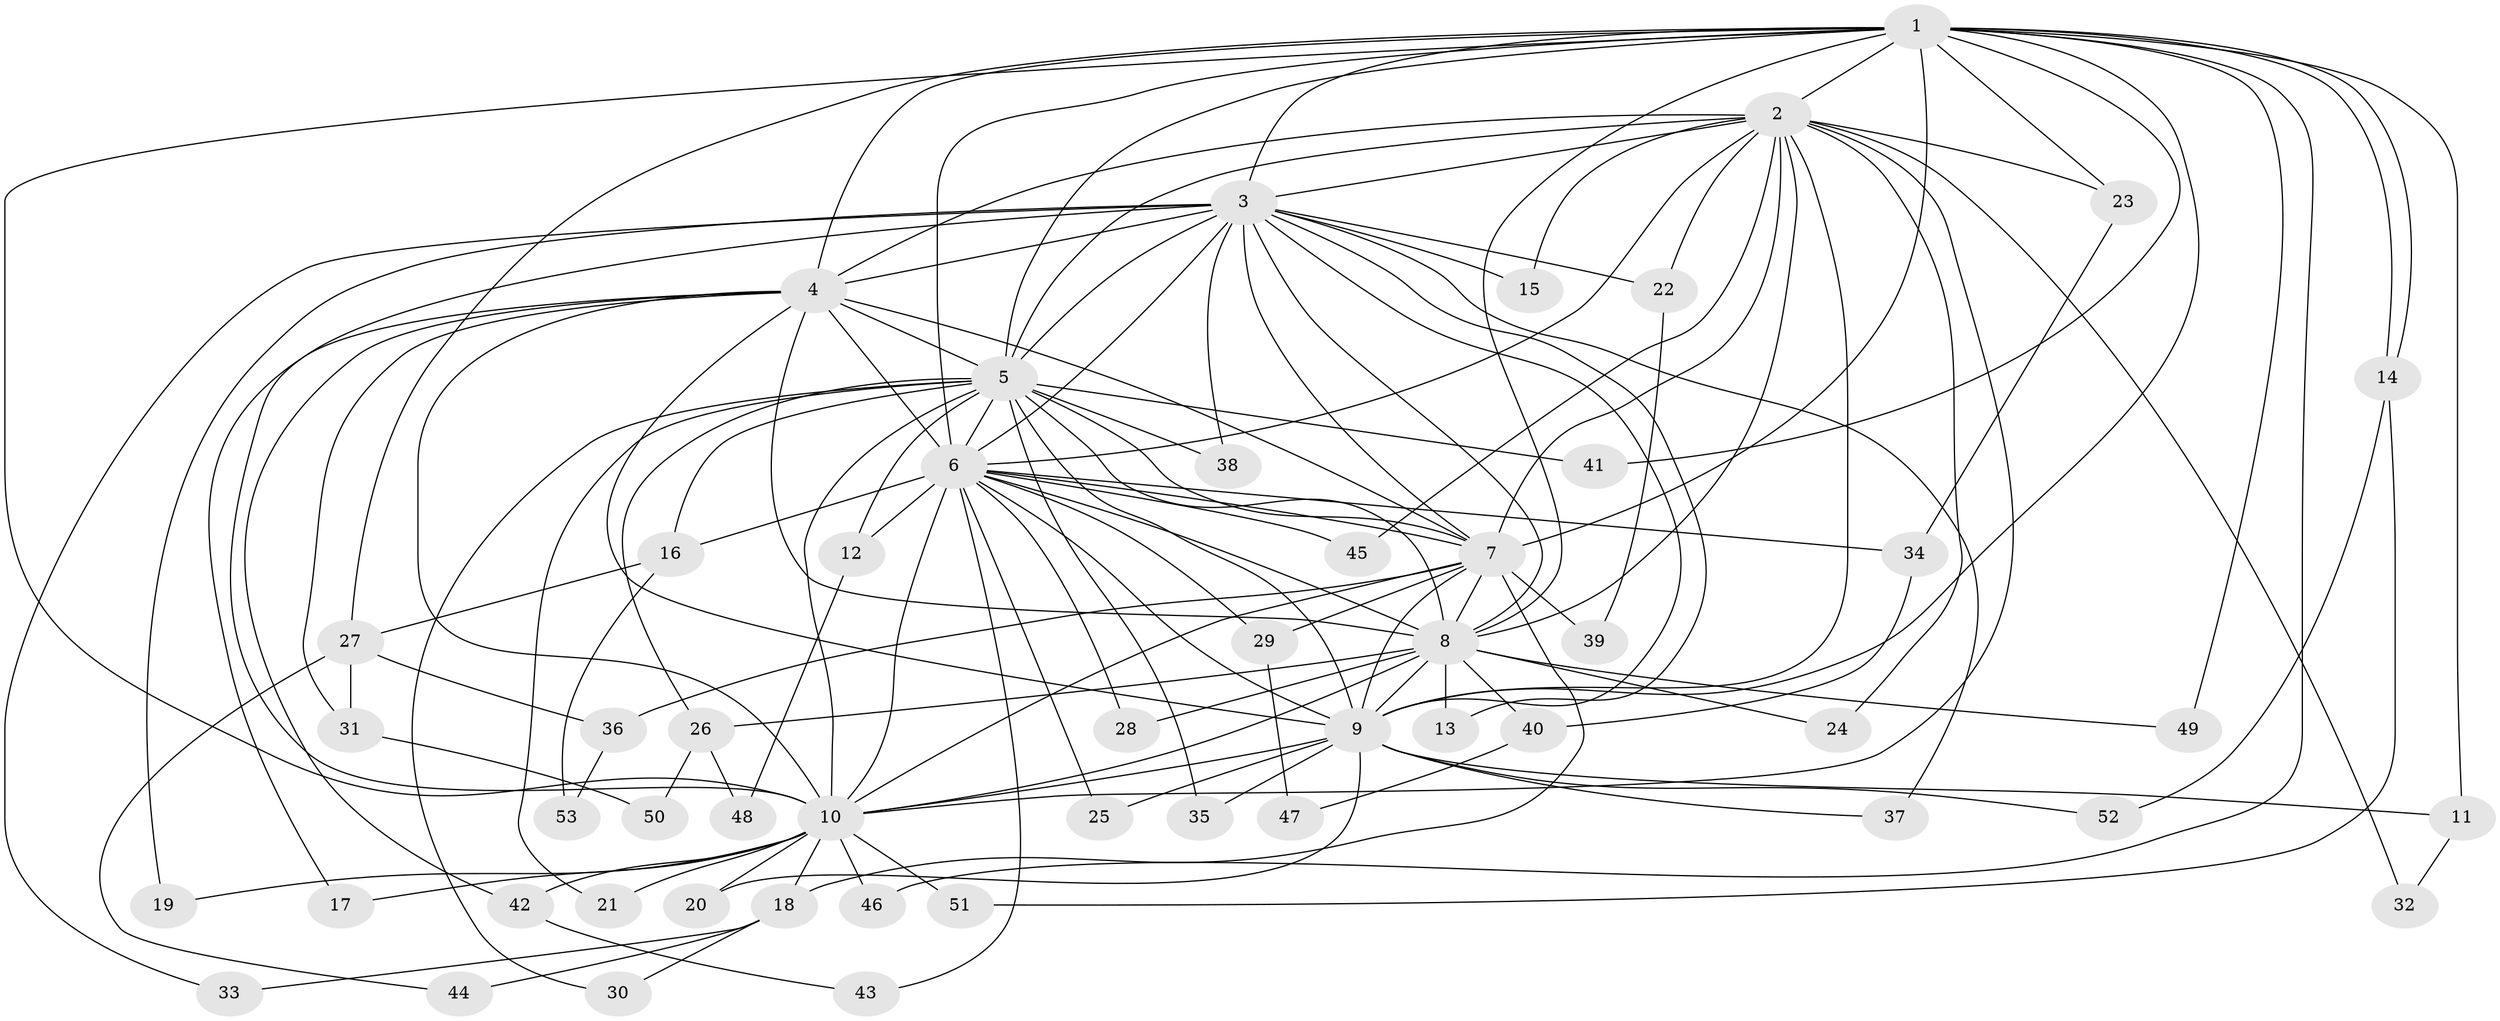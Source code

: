 // coarse degree distribution, {14: 0.05405405405405406, 12: 0.02702702702702703, 13: 0.05405405405405406, 16: 0.02702702702702703, 20: 0.02702702702702703, 11: 0.02702702702702703, 3: 0.16216216216216217, 2: 0.5405405405405406, 4: 0.05405405405405406, 5: 0.02702702702702703}
// Generated by graph-tools (version 1.1) at 2025/23/03/03/25 07:23:45]
// undirected, 53 vertices, 131 edges
graph export_dot {
graph [start="1"]
  node [color=gray90,style=filled];
  1;
  2;
  3;
  4;
  5;
  6;
  7;
  8;
  9;
  10;
  11;
  12;
  13;
  14;
  15;
  16;
  17;
  18;
  19;
  20;
  21;
  22;
  23;
  24;
  25;
  26;
  27;
  28;
  29;
  30;
  31;
  32;
  33;
  34;
  35;
  36;
  37;
  38;
  39;
  40;
  41;
  42;
  43;
  44;
  45;
  46;
  47;
  48;
  49;
  50;
  51;
  52;
  53;
  1 -- 2;
  1 -- 3;
  1 -- 4;
  1 -- 5;
  1 -- 6;
  1 -- 7;
  1 -- 8;
  1 -- 9;
  1 -- 10;
  1 -- 11;
  1 -- 14;
  1 -- 14;
  1 -- 23;
  1 -- 27;
  1 -- 41;
  1 -- 46;
  1 -- 49;
  2 -- 3;
  2 -- 4;
  2 -- 5;
  2 -- 6;
  2 -- 7;
  2 -- 8;
  2 -- 9;
  2 -- 10;
  2 -- 15;
  2 -- 22;
  2 -- 23;
  2 -- 24;
  2 -- 32;
  2 -- 45;
  3 -- 4;
  3 -- 5;
  3 -- 6;
  3 -- 7;
  3 -- 8;
  3 -- 9;
  3 -- 10;
  3 -- 13;
  3 -- 15;
  3 -- 19;
  3 -- 22;
  3 -- 33;
  3 -- 37;
  3 -- 38;
  4 -- 5;
  4 -- 6;
  4 -- 7;
  4 -- 8;
  4 -- 9;
  4 -- 10;
  4 -- 17;
  4 -- 31;
  4 -- 42;
  5 -- 6;
  5 -- 7;
  5 -- 8;
  5 -- 9;
  5 -- 10;
  5 -- 12;
  5 -- 16;
  5 -- 21;
  5 -- 26;
  5 -- 30;
  5 -- 35;
  5 -- 38;
  5 -- 41;
  6 -- 7;
  6 -- 8;
  6 -- 9;
  6 -- 10;
  6 -- 12;
  6 -- 16;
  6 -- 25;
  6 -- 28;
  6 -- 29;
  6 -- 34;
  6 -- 43;
  6 -- 45;
  7 -- 8;
  7 -- 9;
  7 -- 10;
  7 -- 18;
  7 -- 29;
  7 -- 36;
  7 -- 39;
  8 -- 9;
  8 -- 10;
  8 -- 13;
  8 -- 24;
  8 -- 26;
  8 -- 28;
  8 -- 40;
  8 -- 49;
  9 -- 10;
  9 -- 11;
  9 -- 20;
  9 -- 25;
  9 -- 35;
  9 -- 37;
  9 -- 52;
  10 -- 17;
  10 -- 18;
  10 -- 19;
  10 -- 20;
  10 -- 21;
  10 -- 42;
  10 -- 46;
  10 -- 51;
  11 -- 32;
  12 -- 48;
  14 -- 51;
  14 -- 52;
  16 -- 27;
  16 -- 53;
  18 -- 30;
  18 -- 33;
  18 -- 44;
  22 -- 39;
  23 -- 34;
  26 -- 48;
  26 -- 50;
  27 -- 31;
  27 -- 36;
  27 -- 44;
  29 -- 47;
  31 -- 50;
  34 -- 40;
  36 -- 53;
  40 -- 47;
  42 -- 43;
}

